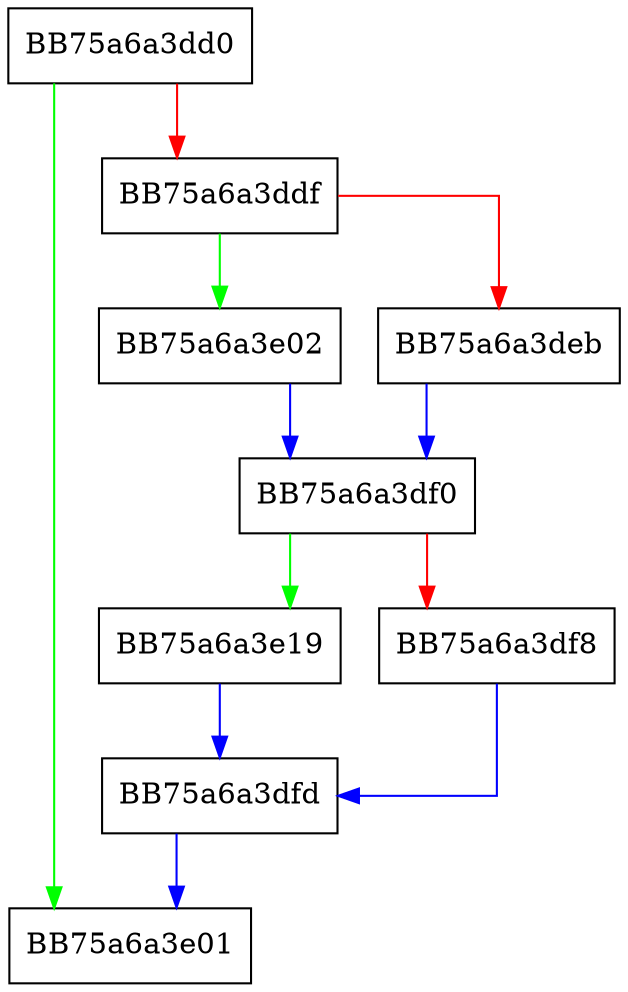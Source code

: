 digraph get_allocation_failure_rate {
  node [shape="box"];
  graph [splines=ortho];
  BB75a6a3dd0 -> BB75a6a3e01 [color="green"];
  BB75a6a3dd0 -> BB75a6a3ddf [color="red"];
  BB75a6a3ddf -> BB75a6a3e02 [color="green"];
  BB75a6a3ddf -> BB75a6a3deb [color="red"];
  BB75a6a3deb -> BB75a6a3df0 [color="blue"];
  BB75a6a3df0 -> BB75a6a3e19 [color="green"];
  BB75a6a3df0 -> BB75a6a3df8 [color="red"];
  BB75a6a3df8 -> BB75a6a3dfd [color="blue"];
  BB75a6a3dfd -> BB75a6a3e01 [color="blue"];
  BB75a6a3e02 -> BB75a6a3df0 [color="blue"];
  BB75a6a3e19 -> BB75a6a3dfd [color="blue"];
}